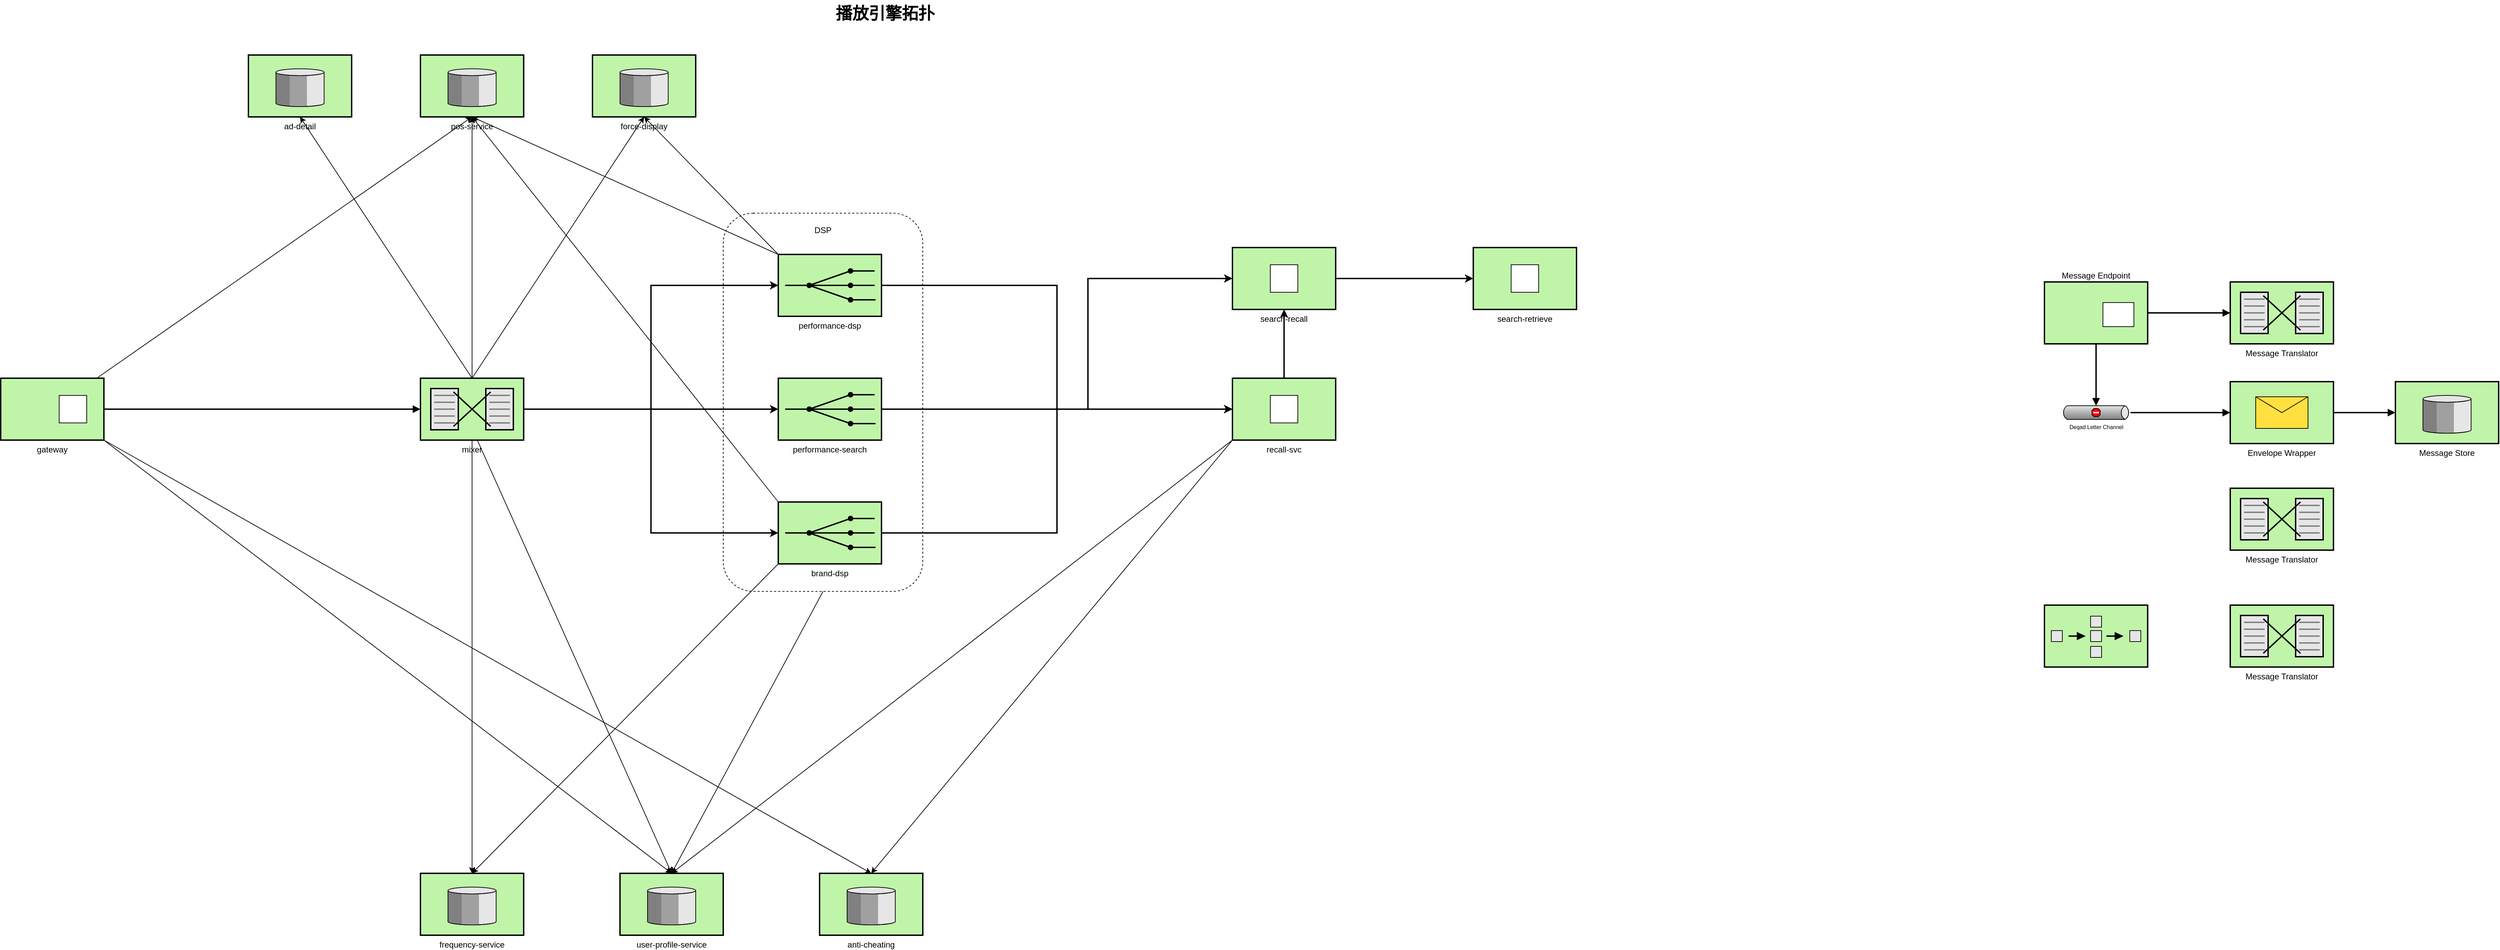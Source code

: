 <mxfile version="16.6.4" type="github">
  <diagram name="Page-1" id="74b105a0-9070-1c63-61bc-23e55f88626e">
    <mxGraphModel dx="3250.5" dy="802" grid="1" gridSize="10" guides="1" tooltips="1" connect="1" arrows="1" fold="1" page="1" pageScale="1.5" pageWidth="1169" pageHeight="826" background="none" math="0" shadow="0">
      <root>
        <mxCell id="0" style=";html=1;" />
        <mxCell id="1" style=";html=1;" parent="0" />
        <mxCell id="nKiQdfvnDVwP9G7KeXw7-32" style="edgeStyle=none;rounded=0;orthogonalLoop=1;jettySize=auto;html=1;entryX=0.5;entryY=0;entryDx=0;entryDy=0;entryPerimeter=0;strokeWidth=1;exitX=0.5;exitY=1;exitDx=0;exitDy=0;" parent="1" source="nKiQdfvnDVwP9G7KeXw7-30" target="nKiQdfvnDVwP9G7KeXw7-7" edge="1">
          <mxGeometry relative="1" as="geometry" />
        </mxCell>
        <mxCell id="rPr93Jltq8B4I5T2pHwm-5" style="edgeStyle=orthogonalEdgeStyle;rounded=0;orthogonalLoop=1;jettySize=auto;html=1;entryX=0;entryY=0.5;entryDx=0;entryDy=0;exitX=1;exitY=0.5;exitDx=0;exitDy=0;exitPerimeter=0;strokeWidth=2;" edge="1" parent="1" source="nKiQdfvnDVwP9G7KeXw7-15" target="rPr93Jltq8B4I5T2pHwm-1">
          <mxGeometry relative="1" as="geometry">
            <Array as="points">
              <mxPoint x="1170" y="635" />
              <mxPoint x="1170" y="445" />
            </Array>
          </mxGeometry>
        </mxCell>
        <mxCell id="nKiQdfvnDVwP9G7KeXw7-30" value="" style="rounded=1;whiteSpace=wrap;html=1;fillColor=none;dashed=1;" parent="1" vertex="1">
          <mxGeometry x="640" y="350" width="290" height="550" as="geometry" />
        </mxCell>
        <mxCell id="nKiQdfvnDVwP9G7KeXw7-2" style="edgeStyle=orthogonalEdgeStyle;rounded=0;orthogonalLoop=1;jettySize=auto;html=1;entryX=0;entryY=0.5;entryDx=0;entryDy=0;entryPerimeter=0;strokeWidth=2;" parent="1" source="10b056a9c633e61c-1" target="10b056a9c633e61c-2" edge="1">
          <mxGeometry relative="1" as="geometry" />
        </mxCell>
        <mxCell id="nKiQdfvnDVwP9G7KeXw7-3" style="edgeStyle=orthogonalEdgeStyle;rounded=0;orthogonalLoop=1;jettySize=auto;html=1;entryX=0;entryY=0.5;entryDx=0;entryDy=0;entryPerimeter=0;strokeWidth=2;" parent="1" source="10b056a9c633e61c-1" target="nKiQdfvnDVwP9G7KeXw7-1" edge="1">
          <mxGeometry relative="1" as="geometry" />
        </mxCell>
        <mxCell id="nKiQdfvnDVwP9G7KeXw7-12" style="edgeStyle=orthogonalEdgeStyle;rounded=0;orthogonalLoop=1;jettySize=auto;html=1;strokeWidth=1;" parent="1" source="10b056a9c633e61c-1" target="nKiQdfvnDVwP9G7KeXw7-8" edge="1">
          <mxGeometry relative="1" as="geometry" />
        </mxCell>
        <mxCell id="nKiQdfvnDVwP9G7KeXw7-16" style="edgeStyle=orthogonalEdgeStyle;rounded=0;orthogonalLoop=1;jettySize=auto;html=1;entryX=0;entryY=0.5;entryDx=0;entryDy=0;entryPerimeter=0;strokeWidth=2;" parent="1" source="10b056a9c633e61c-1" target="nKiQdfvnDVwP9G7KeXw7-15" edge="1">
          <mxGeometry relative="1" as="geometry" />
        </mxCell>
        <mxCell id="nKiQdfvnDVwP9G7KeXw7-19" style="edgeStyle=none;rounded=0;orthogonalLoop=1;jettySize=auto;html=1;entryX=0.5;entryY=1;entryDx=0;entryDy=0;entryPerimeter=0;strokeWidth=1;exitX=0.5;exitY=0;exitDx=0;exitDy=0;exitPerimeter=0;" parent="1" source="10b056a9c633e61c-1" target="nKiQdfvnDVwP9G7KeXw7-17" edge="1">
          <mxGeometry relative="1" as="geometry" />
        </mxCell>
        <mxCell id="nKiQdfvnDVwP9G7KeXw7-21" style="edgeStyle=none;rounded=0;orthogonalLoop=1;jettySize=auto;html=1;entryX=0.5;entryY=0;entryDx=0;entryDy=0;entryPerimeter=0;strokeWidth=1;exitX=0.5;exitY=1;exitDx=0;exitDy=0;exitPerimeter=0;" parent="1" source="10b056a9c633e61c-1" target="nKiQdfvnDVwP9G7KeXw7-6" edge="1">
          <mxGeometry relative="1" as="geometry" />
        </mxCell>
        <mxCell id="nKiQdfvnDVwP9G7KeXw7-33" style="edgeStyle=none;rounded=0;orthogonalLoop=1;jettySize=auto;html=1;entryX=0.5;entryY=0;entryDx=0;entryDy=0;entryPerimeter=0;strokeWidth=1;exitX=0.552;exitY=1.005;exitDx=0;exitDy=0;exitPerimeter=0;" parent="1" source="10b056a9c633e61c-1" target="nKiQdfvnDVwP9G7KeXw7-7" edge="1">
          <mxGeometry relative="1" as="geometry" />
        </mxCell>
        <mxCell id="nKiQdfvnDVwP9G7KeXw7-36" style="edgeStyle=none;rounded=0;orthogonalLoop=1;jettySize=auto;html=1;entryX=0.5;entryY=1;entryDx=0;entryDy=0;entryPerimeter=0;strokeWidth=1;exitX=0.5;exitY=0;exitDx=0;exitDy=0;exitPerimeter=0;" parent="1" source="10b056a9c633e61c-1" target="nKiQdfvnDVwP9G7KeXw7-5" edge="1">
          <mxGeometry relative="1" as="geometry" />
        </mxCell>
        <mxCell id="10b056a9c633e61c-1" value="mixer" style="strokeWidth=2;dashed=0;align=center;fontSize=12;shape=mxgraph.eip.message_translator;fillColor=#c0f5a9;verticalLabelPosition=bottom;verticalAlign=top;" parent="1" vertex="1">
          <mxGeometry x="200" y="590" width="150" height="90" as="geometry" />
        </mxCell>
        <mxCell id="nKiQdfvnDVwP9G7KeXw7-13" style="rounded=0;orthogonalLoop=1;jettySize=auto;html=1;entryX=0.5;entryY=1;entryDx=0;entryDy=0;entryPerimeter=0;strokeWidth=1;exitX=0;exitY=0;exitDx=0;exitDy=0;exitPerimeter=0;" parent="1" source="10b056a9c633e61c-2" target="nKiQdfvnDVwP9G7KeXw7-8" edge="1">
          <mxGeometry relative="1" as="geometry" />
        </mxCell>
        <mxCell id="nKiQdfvnDVwP9G7KeXw7-18" style="rounded=0;orthogonalLoop=1;jettySize=auto;html=1;strokeWidth=1;exitX=0;exitY=0;exitDx=0;exitDy=0;exitPerimeter=0;entryX=0.5;entryY=1;entryDx=0;entryDy=0;entryPerimeter=0;" parent="1" source="10b056a9c633e61c-2" target="nKiQdfvnDVwP9G7KeXw7-17" edge="1">
          <mxGeometry relative="1" as="geometry" />
        </mxCell>
        <mxCell id="nKiQdfvnDVwP9G7KeXw7-27" style="edgeStyle=orthogonalEdgeStyle;rounded=0;orthogonalLoop=1;jettySize=auto;html=1;entryX=0;entryY=0.5;entryDx=0;entryDy=0;strokeWidth=2;" parent="1" source="10b056a9c633e61c-2" target="10b056a9c633e61c-8" edge="1">
          <mxGeometry relative="1" as="geometry" />
        </mxCell>
        <mxCell id="10b056a9c633e61c-2" value="performance-dsp" style="strokeWidth=2;dashed=0;align=center;fontSize=12;fillColor=#c0f5a9;verticalLabelPosition=bottom;verticalAlign=top;shape=mxgraph.eip.recipient_list;" parent="1" vertex="1">
          <mxGeometry x="720" y="410" width="150" height="90" as="geometry" />
        </mxCell>
        <mxCell id="10b056a9c633e61c-17" style="edgeStyle=orthogonalEdgeStyle;rounded=0;html=1;endArrow=block;endFill=1;jettySize=auto;orthogonalLoop=1;strokeWidth=2;startArrow=none;startFill=0;" parent="1" source="10b056a9c633e61c-4" target="10b056a9c633e61c-1" edge="1">
          <mxGeometry relative="1" as="geometry" />
        </mxCell>
        <mxCell id="nKiQdfvnDVwP9G7KeXw7-10" style="rounded=0;orthogonalLoop=1;jettySize=auto;html=1;entryX=0.5;entryY=1;entryDx=0;entryDy=0;entryPerimeter=0;strokeWidth=1;" parent="1" source="10b056a9c633e61c-4" target="nKiQdfvnDVwP9G7KeXw7-8" edge="1">
          <mxGeometry relative="1" as="geometry" />
        </mxCell>
        <mxCell id="nKiQdfvnDVwP9G7KeXw7-24" style="edgeStyle=none;rounded=0;orthogonalLoop=1;jettySize=auto;html=1;entryX=0.5;entryY=0;entryDx=0;entryDy=0;entryPerimeter=0;strokeWidth=1;exitX=1;exitY=1;exitDx=0;exitDy=0;" parent="1" source="10b056a9c633e61c-4" target="nKiQdfvnDVwP9G7KeXw7-22" edge="1">
          <mxGeometry relative="1" as="geometry" />
        </mxCell>
        <mxCell id="nKiQdfvnDVwP9G7KeXw7-34" style="edgeStyle=none;rounded=0;orthogonalLoop=1;jettySize=auto;html=1;entryX=0.5;entryY=0;entryDx=0;entryDy=0;entryPerimeter=0;strokeWidth=1;exitX=1;exitY=1;exitDx=0;exitDy=0;" parent="1" source="10b056a9c633e61c-4" target="nKiQdfvnDVwP9G7KeXw7-7" edge="1">
          <mxGeometry relative="1" as="geometry" />
        </mxCell>
        <mxCell id="10b056a9c633e61c-4" value="gateway" style="strokeWidth=2;dashed=0;align=center;fontSize=12;shape=rect;verticalLabelPosition=bottom;verticalAlign=top;fillColor=#c0f5a9" parent="1" vertex="1">
          <mxGeometry x="-410" y="590" width="150" height="90" as="geometry" />
        </mxCell>
        <mxCell id="10b056a9c633e61c-5" value="" style="strokeWidth=1;dashed=0;align=center;fontSize=8;shape=rect;fillColor=#ffffff;strokeColor=#000000;" parent="10b056a9c633e61c-4" vertex="1">
          <mxGeometry x="85" y="25" width="40" height="40" as="geometry" />
        </mxCell>
        <mxCell id="10b056a9c633e61c-22" style="edgeStyle=orthogonalEdgeStyle;rounded=0;html=1;endArrow=block;endFill=1;jettySize=auto;orthogonalLoop=1;strokeWidth=2;startArrow=none;startFill=0;" parent="1" source="10b056a9c633e61c-6" target="10b056a9c633e61c-10" edge="1">
          <mxGeometry relative="1" as="geometry" />
        </mxCell>
        <mxCell id="10b056a9c633e61c-25" style="edgeStyle=orthogonalEdgeStyle;rounded=0;html=1;endArrow=block;endFill=1;jettySize=auto;orthogonalLoop=1;strokeWidth=2;startArrow=none;startFill=0;" parent="1" source="10b056a9c633e61c-6" target="10b056a9c633e61c-12" edge="1">
          <mxGeometry relative="1" as="geometry" />
        </mxCell>
        <mxCell id="10b056a9c633e61c-6" value="Message Endpoint" style="strokeWidth=2;dashed=0;align=center;fontSize=12;shape=rect;verticalLabelPosition=top;verticalAlign=bottom;fillColor=#c0f5a9;labelPosition=center;" parent="1" vertex="1">
          <mxGeometry x="2560" y="450" width="150" height="90" as="geometry" />
        </mxCell>
        <mxCell id="10b056a9c633e61c-7" value="" style="strokeWidth=1;dashed=0;align=center;fontSize=8;shape=rect;fillColor=#ffffff;strokeColor=#000000;" parent="10b056a9c633e61c-6" vertex="1">
          <mxGeometry x="85" y="30" width="45" height="35" as="geometry" />
        </mxCell>
        <mxCell id="nKiQdfvnDVwP9G7KeXw7-23" style="edgeStyle=none;rounded=0;orthogonalLoop=1;jettySize=auto;html=1;entryX=0.5;entryY=0;entryDx=0;entryDy=0;entryPerimeter=0;strokeWidth=1;exitX=0;exitY=1;exitDx=0;exitDy=0;" parent="1" source="10b056a9c633e61c-8" target="nKiQdfvnDVwP9G7KeXw7-22" edge="1">
          <mxGeometry relative="1" as="geometry" />
        </mxCell>
        <mxCell id="nKiQdfvnDVwP9G7KeXw7-35" style="edgeStyle=none;rounded=0;orthogonalLoop=1;jettySize=auto;html=1;entryX=0.5;entryY=0;entryDx=0;entryDy=0;entryPerimeter=0;strokeWidth=1;exitX=0;exitY=1;exitDx=0;exitDy=0;" parent="1" source="10b056a9c633e61c-8" target="nKiQdfvnDVwP9G7KeXw7-7" edge="1">
          <mxGeometry relative="1" as="geometry" />
        </mxCell>
        <mxCell id="rPr93Jltq8B4I5T2pHwm-6" style="edgeStyle=orthogonalEdgeStyle;rounded=0;orthogonalLoop=1;jettySize=auto;html=1;entryX=0.5;entryY=1;entryDx=0;entryDy=0;strokeWidth=2;" edge="1" parent="1" source="10b056a9c633e61c-8" target="rPr93Jltq8B4I5T2pHwm-1">
          <mxGeometry relative="1" as="geometry" />
        </mxCell>
        <mxCell id="10b056a9c633e61c-8" value="recall-svc" style="strokeWidth=2;dashed=0;align=center;fontSize=12;shape=rect;verticalLabelPosition=bottom;verticalAlign=top;fillColor=#c0f5a9" parent="1" vertex="1">
          <mxGeometry x="1380" y="590" width="150" height="90" as="geometry" />
        </mxCell>
        <mxCell id="10b056a9c633e61c-9" value="" style="strokeWidth=1;dashed=0;align=center;fontSize=8;shape=rect" parent="10b056a9c633e61c-8" vertex="1">
          <mxGeometry x="55" y="25" width="40" height="40" as="geometry" />
        </mxCell>
        <mxCell id="10b056a9c633e61c-10" value="Message Translator" style="strokeWidth=2;dashed=0;align=center;fontSize=12;shape=mxgraph.eip.message_translator;fillColor=#c0f5a9;verticalLabelPosition=bottom;verticalAlign=top;" parent="1" vertex="1">
          <mxGeometry x="2830" y="450" width="150" height="90" as="geometry" />
        </mxCell>
        <mxCell id="10b056a9c633e61c-11" value="Message Translator" style="strokeWidth=2;dashed=0;align=center;fontSize=12;shape=mxgraph.eip.message_translator;fillColor=#c0f5a9;verticalLabelPosition=bottom;verticalAlign=top;" parent="1" vertex="1">
          <mxGeometry x="2830" y="750" width="150" height="90" as="geometry" />
        </mxCell>
        <mxCell id="10b056a9c633e61c-26" style="edgeStyle=orthogonalEdgeStyle;rounded=0;html=1;endArrow=block;endFill=1;jettySize=auto;orthogonalLoop=1;strokeWidth=2;startArrow=none;startFill=0;" parent="1" source="10b056a9c633e61c-12" target="10b056a9c633e61c-13" edge="1">
          <mxGeometry relative="1" as="geometry" />
        </mxCell>
        <mxCell id="10b056a9c633e61c-12" value="Deqad Letter Channel" style="strokeWidth=1;dashed=0;align=center;html=1;fontSize=8;shape=mxgraph.eip.deadLetterChannel;verticalLabelPosition=bottom;labelBackgroundColor=#ffffff;verticalAlign=top;" parent="1" vertex="1">
          <mxGeometry x="2585" y="630" width="100" height="20" as="geometry" />
        </mxCell>
        <mxCell id="10b056a9c633e61c-27" style="edgeStyle=orthogonalEdgeStyle;rounded=0;html=1;endArrow=block;endFill=1;jettySize=auto;orthogonalLoop=1;strokeWidth=2;startArrow=none;startFill=0;" parent="1" source="10b056a9c633e61c-13" target="10b056a9c633e61c-15" edge="1">
          <mxGeometry relative="1" as="geometry" />
        </mxCell>
        <mxCell id="10b056a9c633e61c-13" value="Envelope Wrapper" style="strokeWidth=2;dashed=0;align=center;fontSize=12;fillColor=#c0f5a9;verticalLabelPosition=bottom;verticalAlign=top;shape=mxgraph.eip.envelope_wrapper;" parent="1" vertex="1">
          <mxGeometry x="2830" y="595" width="150" height="90" as="geometry" />
        </mxCell>
        <mxCell id="10b056a9c633e61c-14" value="" style="strokeWidth=2;dashed=0;align=center;fontSize=12;fillColor=#c0f5a9;verticalLabelPosition=bottom;verticalAlign=top;shape=mxgraph.eip.composed_message_processor;" parent="1" vertex="1">
          <mxGeometry x="2560" y="920" width="150" height="90" as="geometry" />
        </mxCell>
        <mxCell id="10b056a9c633e61c-15" value="Message Store" style="strokeWidth=2;dashed=0;align=center;fontSize=12;verticalLabelPosition=bottom;verticalAlign=top;shape=mxgraph.eip.message_store;fillColor=#c0f5a9" parent="1" vertex="1">
          <mxGeometry x="3070" y="595" width="150" height="90" as="geometry" />
        </mxCell>
        <mxCell id="10b056a9c633e61c-16" value="Message Translator" style="strokeWidth=2;dashed=0;align=center;fontSize=12;shape=mxgraph.eip.message_translator;fillColor=#c0f5a9;verticalLabelPosition=bottom;verticalAlign=top;" parent="1" vertex="1">
          <mxGeometry x="2830" y="920" width="150" height="90" as="geometry" />
        </mxCell>
        <mxCell id="10b056a9c633e61c-30" value="播放引擎拓扑" style="text;strokeColor=none;fillColor=none;html=1;fontSize=24;fontStyle=1;verticalAlign=middle;align=center;" parent="1" vertex="1">
          <mxGeometry x="80" y="40" width="1590" height="40" as="geometry" />
        </mxCell>
        <mxCell id="nKiQdfvnDVwP9G7KeXw7-20" style="edgeStyle=none;rounded=0;orthogonalLoop=1;jettySize=auto;html=1;entryX=0.5;entryY=0;entryDx=0;entryDy=0;entryPerimeter=0;strokeWidth=1;exitX=0;exitY=1;exitDx=0;exitDy=0;exitPerimeter=0;" parent="1" source="nKiQdfvnDVwP9G7KeXw7-1" target="nKiQdfvnDVwP9G7KeXw7-6" edge="1">
          <mxGeometry relative="1" as="geometry" />
        </mxCell>
        <mxCell id="nKiQdfvnDVwP9G7KeXw7-26" style="edgeStyle=orthogonalEdgeStyle;rounded=0;orthogonalLoop=1;jettySize=auto;html=1;entryX=0;entryY=0.5;entryDx=0;entryDy=0;strokeWidth=2;" parent="1" source="nKiQdfvnDVwP9G7KeXw7-1" target="10b056a9c633e61c-8" edge="1">
          <mxGeometry relative="1" as="geometry" />
        </mxCell>
        <mxCell id="nKiQdfvnDVwP9G7KeXw7-38" style="edgeStyle=none;rounded=0;orthogonalLoop=1;jettySize=auto;html=1;entryX=0.5;entryY=1;entryDx=0;entryDy=0;entryPerimeter=0;strokeWidth=1;exitX=0;exitY=0;exitDx=0;exitDy=0;exitPerimeter=0;" parent="1" source="nKiQdfvnDVwP9G7KeXw7-1" target="nKiQdfvnDVwP9G7KeXw7-8" edge="1">
          <mxGeometry relative="1" as="geometry" />
        </mxCell>
        <mxCell id="nKiQdfvnDVwP9G7KeXw7-1" value="brand-dsp" style="strokeWidth=2;dashed=0;align=center;fontSize=12;fillColor=#c0f5a9;verticalLabelPosition=bottom;verticalAlign=top;shape=mxgraph.eip.recipient_list;" parent="1" vertex="1">
          <mxGeometry x="720" y="770" width="150" height="90" as="geometry" />
        </mxCell>
        <mxCell id="nKiQdfvnDVwP9G7KeXw7-5" value="ad-detail" style="strokeWidth=2;dashed=0;align=center;fontSize=12;verticalLabelPosition=bottom;verticalAlign=top;shape=mxgraph.eip.message_store;fillColor=#c0f5a9" parent="1" vertex="1">
          <mxGeometry x="-50" y="120" width="150" height="90" as="geometry" />
        </mxCell>
        <mxCell id="nKiQdfvnDVwP9G7KeXw7-6" value="frequency-service" style="strokeWidth=2;dashed=0;align=center;fontSize=12;verticalLabelPosition=bottom;verticalAlign=top;shape=mxgraph.eip.message_store;fillColor=#c0f5a9" parent="1" vertex="1">
          <mxGeometry x="200" y="1310" width="150" height="90" as="geometry" />
        </mxCell>
        <mxCell id="nKiQdfvnDVwP9G7KeXw7-7" value="user-profile-service" style="strokeWidth=2;dashed=0;align=center;fontSize=12;verticalLabelPosition=bottom;verticalAlign=top;shape=mxgraph.eip.message_store;fillColor=#c0f5a9" parent="1" vertex="1">
          <mxGeometry x="490" y="1310" width="150" height="90" as="geometry" />
        </mxCell>
        <mxCell id="nKiQdfvnDVwP9G7KeXw7-8" value="pos-service" style="strokeWidth=2;dashed=0;align=center;fontSize=12;verticalLabelPosition=bottom;verticalAlign=top;shape=mxgraph.eip.message_store;fillColor=#c0f5a9" parent="1" vertex="1">
          <mxGeometry x="200" y="120" width="150" height="90" as="geometry" />
        </mxCell>
        <mxCell id="nKiQdfvnDVwP9G7KeXw7-25" style="edgeStyle=orthogonalEdgeStyle;rounded=0;orthogonalLoop=1;jettySize=auto;html=1;entryX=0;entryY=0.5;entryDx=0;entryDy=0;strokeWidth=2;" parent="1" source="nKiQdfvnDVwP9G7KeXw7-15" target="10b056a9c633e61c-8" edge="1">
          <mxGeometry relative="1" as="geometry" />
        </mxCell>
        <mxCell id="nKiQdfvnDVwP9G7KeXw7-15" value="performance-search" style="strokeWidth=2;dashed=0;align=center;fontSize=12;fillColor=#c0f5a9;verticalLabelPosition=bottom;verticalAlign=top;shape=mxgraph.eip.recipient_list;" parent="1" vertex="1">
          <mxGeometry x="720" y="590" width="150" height="90" as="geometry" />
        </mxCell>
        <mxCell id="nKiQdfvnDVwP9G7KeXw7-17" value="force-display" style="strokeWidth=2;dashed=0;align=center;fontSize=12;verticalLabelPosition=bottom;verticalAlign=top;shape=mxgraph.eip.message_store;fillColor=#c0f5a9" parent="1" vertex="1">
          <mxGeometry x="450" y="120" width="150" height="90" as="geometry" />
        </mxCell>
        <mxCell id="nKiQdfvnDVwP9G7KeXw7-22" value="anti-cheating" style="strokeWidth=2;dashed=0;align=center;fontSize=12;verticalLabelPosition=bottom;verticalAlign=top;shape=mxgraph.eip.message_store;fillColor=#c0f5a9" parent="1" vertex="1">
          <mxGeometry x="780" y="1310" width="150" height="90" as="geometry" />
        </mxCell>
        <mxCell id="nKiQdfvnDVwP9G7KeXw7-31" value="DSP" style="text;html=1;strokeColor=none;fillColor=none;align=center;verticalAlign=middle;whiteSpace=wrap;rounded=0;dashed=1;" parent="1" vertex="1">
          <mxGeometry x="755" y="360" width="60" height="30" as="geometry" />
        </mxCell>
        <mxCell id="rPr93Jltq8B4I5T2pHwm-7" style="edgeStyle=orthogonalEdgeStyle;rounded=0;orthogonalLoop=1;jettySize=auto;html=1;entryX=0;entryY=0.5;entryDx=0;entryDy=0;strokeWidth=2;" edge="1" parent="1" source="rPr93Jltq8B4I5T2pHwm-1" target="rPr93Jltq8B4I5T2pHwm-3">
          <mxGeometry relative="1" as="geometry" />
        </mxCell>
        <mxCell id="rPr93Jltq8B4I5T2pHwm-1" value="search-recall" style="strokeWidth=2;dashed=0;align=center;fontSize=12;shape=rect;verticalLabelPosition=bottom;verticalAlign=top;fillColor=#c0f5a9" vertex="1" parent="1">
          <mxGeometry x="1380" y="400" width="150" height="90" as="geometry" />
        </mxCell>
        <mxCell id="rPr93Jltq8B4I5T2pHwm-2" value="" style="strokeWidth=1;dashed=0;align=center;fontSize=8;shape=rect" vertex="1" parent="rPr93Jltq8B4I5T2pHwm-1">
          <mxGeometry x="55" y="25" width="40" height="40" as="geometry" />
        </mxCell>
        <mxCell id="rPr93Jltq8B4I5T2pHwm-3" value="search-retrieve" style="strokeWidth=2;dashed=0;align=center;fontSize=12;shape=rect;verticalLabelPosition=bottom;verticalAlign=top;fillColor=#c0f5a9" vertex="1" parent="1">
          <mxGeometry x="1730" y="400" width="150" height="90" as="geometry" />
        </mxCell>
        <mxCell id="rPr93Jltq8B4I5T2pHwm-4" value="" style="strokeWidth=1;dashed=0;align=center;fontSize=8;shape=rect" vertex="1" parent="rPr93Jltq8B4I5T2pHwm-3">
          <mxGeometry x="55" y="25" width="40" height="40" as="geometry" />
        </mxCell>
      </root>
    </mxGraphModel>
  </diagram>
</mxfile>
